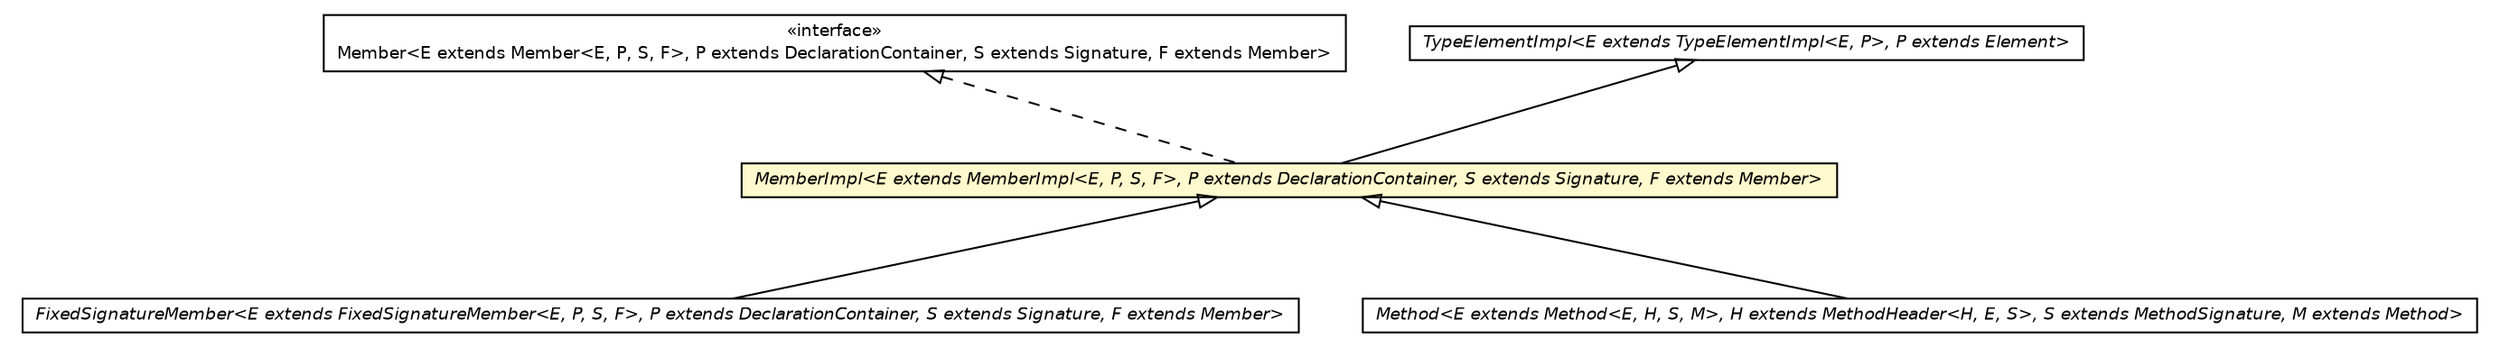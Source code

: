 #!/usr/local/bin/dot
#
# Class diagram 
# Generated by UMLGraph version 5.2 (http://www.umlgraph.org/)
#

digraph G {
	edge [fontname="Helvetica",fontsize=10,labelfontname="Helvetica",labelfontsize=10];
	node [fontname="Helvetica",fontsize=10,shape=plaintext];
	nodesep=0.25;
	ranksep=0.5;
	// chameleon.core.member.MemberImpl<E extends chameleon.core.member.MemberImpl<E, P, S, F>, P extends chameleon.core.declaration.DeclarationContainer, S extends chameleon.core.declaration.Signature, F extends chameleon.core.member.Member>
	c12242 [label=<<table title="chameleon.core.member.MemberImpl" border="0" cellborder="1" cellspacing="0" cellpadding="2" port="p" bgcolor="lemonChiffon" href="./MemberImpl.html">
		<tr><td><table border="0" cellspacing="0" cellpadding="1">
<tr><td align="center" balign="center"><font face="Helvetica-Oblique"> MemberImpl&lt;E extends MemberImpl&lt;E, P, S, F&gt;, P extends DeclarationContainer, S extends Signature, F extends Member&gt; </font></td></tr>
		</table></td></tr>
		</table>>, fontname="Helvetica", fontcolor="black", fontsize=9.0];
	// chameleon.core.member.Member<E extends chameleon.core.member.Member<E, P, S, F>, P extends chameleon.core.declaration.DeclarationContainer, S extends chameleon.core.declaration.Signature, F extends chameleon.core.member.Member>
	c12243 [label=<<table title="chameleon.core.member.Member" border="0" cellborder="1" cellspacing="0" cellpadding="2" port="p" href="./Member.html">
		<tr><td><table border="0" cellspacing="0" cellpadding="1">
<tr><td align="center" balign="center"> &#171;interface&#187; </td></tr>
<tr><td align="center" balign="center"> Member&lt;E extends Member&lt;E, P, S, F&gt;, P extends DeclarationContainer, S extends Signature, F extends Member&gt; </td></tr>
		</table></td></tr>
		</table>>, fontname="Helvetica", fontcolor="black", fontsize=9.0];
	// chameleon.core.member.FixedSignatureMember<E extends chameleon.core.member.FixedSignatureMember<E, P, S, F>, P extends chameleon.core.declaration.DeclarationContainer, S extends chameleon.core.declaration.Signature, F extends chameleon.core.member.Member>
	c12244 [label=<<table title="chameleon.core.member.FixedSignatureMember" border="0" cellborder="1" cellspacing="0" cellpadding="2" port="p" href="./FixedSignatureMember.html">
		<tr><td><table border="0" cellspacing="0" cellpadding="1">
<tr><td align="center" balign="center"><font face="Helvetica-Oblique"> FixedSignatureMember&lt;E extends FixedSignatureMember&lt;E, P, S, F&gt;, P extends DeclarationContainer, S extends Signature, F extends Member&gt; </font></td></tr>
		</table></td></tr>
		</table>>, fontname="Helvetica", fontcolor="black", fontsize=9.0];
	// chameleon.core.method.Method<E extends chameleon.core.method.Method<E, H, S, M>, H extends chameleon.core.method.MethodHeader<H, E, S>, S extends chameleon.core.method.MethodSignature, M extends chameleon.core.method.Method>
	c12252 [label=<<table title="chameleon.core.method.Method" border="0" cellborder="1" cellspacing="0" cellpadding="2" port="p" href="../method/Method.html">
		<tr><td><table border="0" cellspacing="0" cellpadding="1">
<tr><td align="center" balign="center"><font face="Helvetica-Oblique"> Method&lt;E extends Method&lt;E, H, S, M&gt;, H extends MethodHeader&lt;H, E, S&gt;, S extends MethodSignature, M extends Method&gt; </font></td></tr>
		</table></td></tr>
		</table>>, fontname="Helvetica", fontcolor="black", fontsize=9.0];
	// chameleon.core.type.TypeElementImpl<E extends chameleon.core.type.TypeElementImpl<E, P>, P extends chameleon.core.element.Element>
	c12318 [label=<<table title="chameleon.core.type.TypeElementImpl" border="0" cellborder="1" cellspacing="0" cellpadding="2" port="p" href="../type/TypeElementImpl.html">
		<tr><td><table border="0" cellspacing="0" cellpadding="1">
<tr><td align="center" balign="center"><font face="Helvetica-Oblique"> TypeElementImpl&lt;E extends TypeElementImpl&lt;E, P&gt;, P extends Element&gt; </font></td></tr>
		</table></td></tr>
		</table>>, fontname="Helvetica", fontcolor="black", fontsize=9.0];
	//chameleon.core.member.MemberImpl<E extends chameleon.core.member.MemberImpl<E, P, S, F>, P extends chameleon.core.declaration.DeclarationContainer, S extends chameleon.core.declaration.Signature, F extends chameleon.core.member.Member> extends chameleon.core.type.TypeElementImpl<E, P>
	c12318:p -> c12242:p [dir=back,arrowtail=empty];
	//chameleon.core.member.MemberImpl<E extends chameleon.core.member.MemberImpl<E, P, S, F>, P extends chameleon.core.declaration.DeclarationContainer, S extends chameleon.core.declaration.Signature, F extends chameleon.core.member.Member> implements chameleon.core.member.Member<E extends chameleon.core.member.Member<E, P, S, F>, P extends chameleon.core.declaration.DeclarationContainer, S extends chameleon.core.declaration.Signature, F extends chameleon.core.member.Member>
	c12243:p -> c12242:p [dir=back,arrowtail=empty,style=dashed];
	//chameleon.core.member.FixedSignatureMember<E extends chameleon.core.member.FixedSignatureMember<E, P, S, F>, P extends chameleon.core.declaration.DeclarationContainer, S extends chameleon.core.declaration.Signature, F extends chameleon.core.member.Member> extends chameleon.core.member.MemberImpl<E, P, S, F>
	c12242:p -> c12244:p [dir=back,arrowtail=empty];
	//chameleon.core.method.Method<E extends chameleon.core.method.Method<E, H, S, M>, H extends chameleon.core.method.MethodHeader<H, E, S>, S extends chameleon.core.method.MethodSignature, M extends chameleon.core.method.Method> extends chameleon.core.member.MemberImpl<E, chameleon.core.declaration.DeclarationContainer, S, M>
	c12242:p -> c12252:p [dir=back,arrowtail=empty];
}

